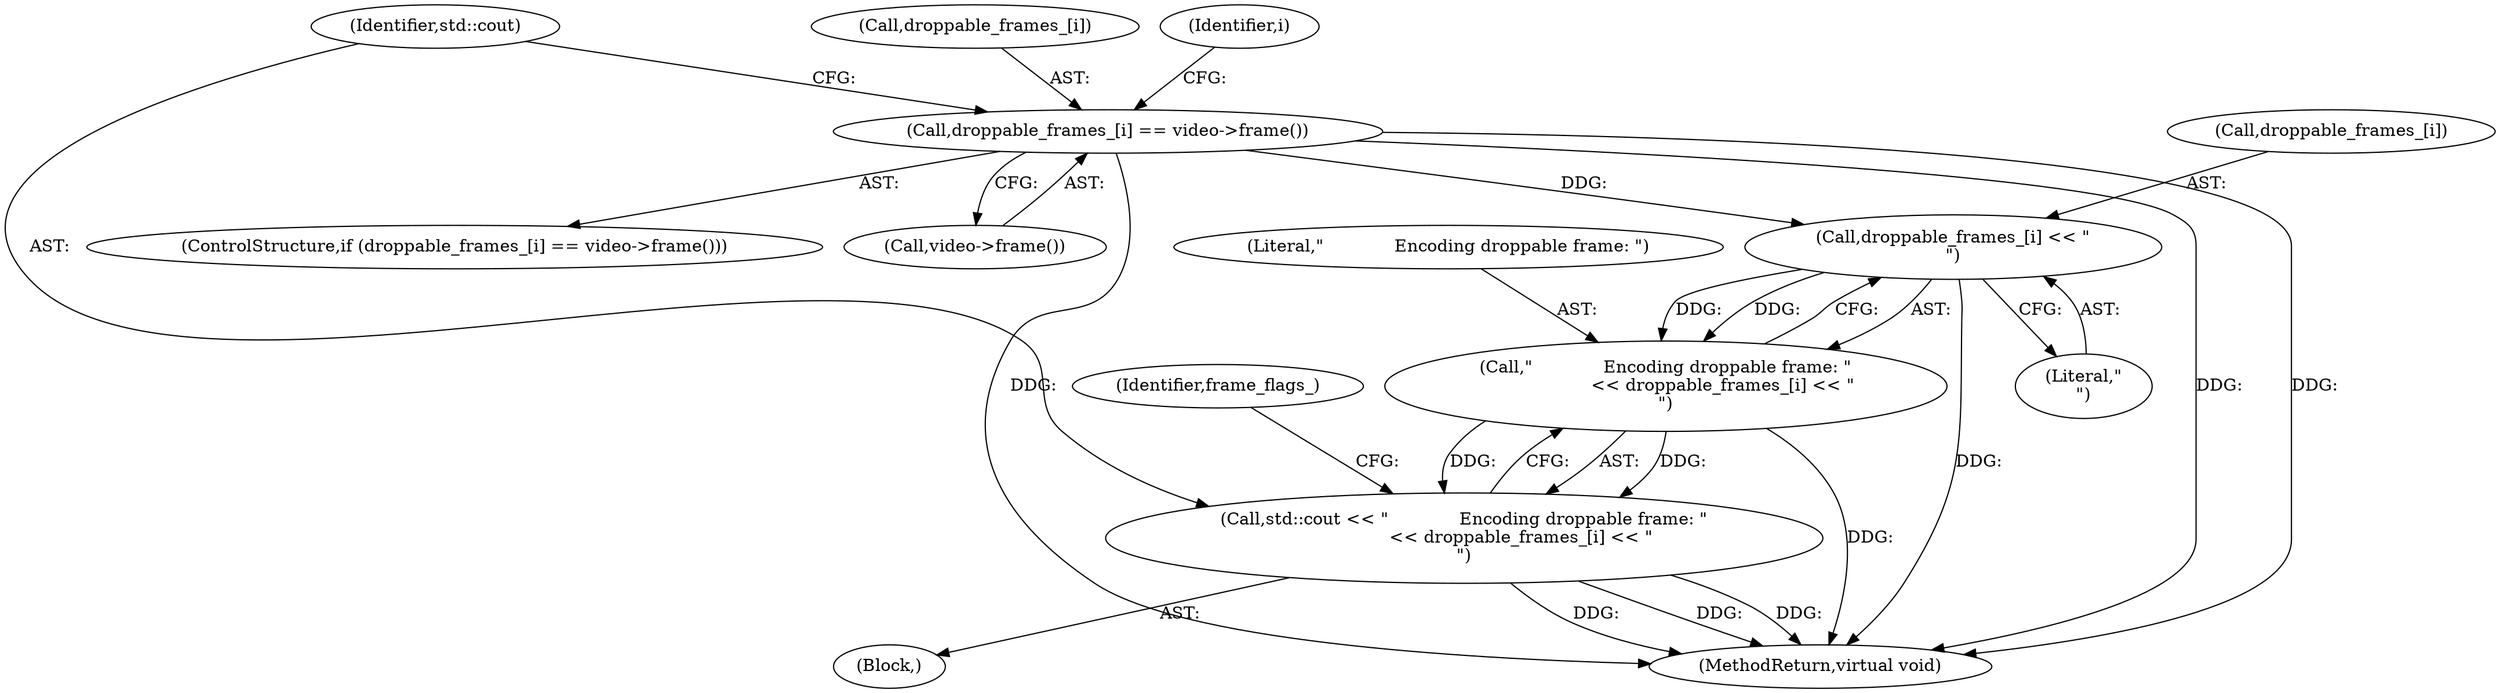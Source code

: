 digraph "1_Android_5a9753fca56f0eeb9f61e342b2fccffc364f9426_67@array" {
"1000140" [label="(Call,droppable_frames_[i] == video->frame())"];
"1000150" [label="(Call,droppable_frames_[i] << \"\n\")"];
"1000148" [label="(Call,\"             Encoding droppable frame: \"\n                     << droppable_frames_[i] << \"\n\")"];
"1000146" [label="(Call,std::cout << \"             Encoding droppable frame: \"\n                     << droppable_frames_[i] << \"\n\")"];
"1000148" [label="(Call,\"             Encoding droppable frame: \"\n                     << droppable_frames_[i] << \"\n\")"];
"1000154" [label="(Literal,\"\n\")"];
"1000141" [label="(Call,droppable_frames_[i])"];
"1000150" [label="(Call,droppable_frames_[i] << \"\n\")"];
"1000146" [label="(Call,std::cout << \"             Encoding droppable frame: \"\n                     << droppable_frames_[i] << \"\n\")"];
"1000151" [label="(Call,droppable_frames_[i])"];
"1000149" [label="(Literal,\"             Encoding droppable frame: \")"];
"1000145" [label="(Block,)"];
"1000140" [label="(Call,droppable_frames_[i] == video->frame())"];
"1000147" [label="(Identifier,std::cout)"];
"1000156" [label="(Identifier,frame_flags_)"];
"1000163" [label="(MethodReturn,virtual void)"];
"1000139" [label="(ControlStructure,if (droppable_frames_[i] == video->frame()))"];
"1000137" [label="(Identifier,i)"];
"1000144" [label="(Call,video->frame())"];
"1000140" -> "1000139"  [label="AST: "];
"1000140" -> "1000144"  [label="CFG: "];
"1000141" -> "1000140"  [label="AST: "];
"1000144" -> "1000140"  [label="AST: "];
"1000147" -> "1000140"  [label="CFG: "];
"1000137" -> "1000140"  [label="CFG: "];
"1000140" -> "1000163"  [label="DDG: "];
"1000140" -> "1000163"  [label="DDG: "];
"1000140" -> "1000163"  [label="DDG: "];
"1000140" -> "1000150"  [label="DDG: "];
"1000150" -> "1000148"  [label="AST: "];
"1000150" -> "1000154"  [label="CFG: "];
"1000151" -> "1000150"  [label="AST: "];
"1000154" -> "1000150"  [label="AST: "];
"1000148" -> "1000150"  [label="CFG: "];
"1000150" -> "1000163"  [label="DDG: "];
"1000150" -> "1000148"  [label="DDG: "];
"1000150" -> "1000148"  [label="DDG: "];
"1000148" -> "1000146"  [label="AST: "];
"1000149" -> "1000148"  [label="AST: "];
"1000146" -> "1000148"  [label="CFG: "];
"1000148" -> "1000163"  [label="DDG: "];
"1000148" -> "1000146"  [label="DDG: "];
"1000148" -> "1000146"  [label="DDG: "];
"1000146" -> "1000145"  [label="AST: "];
"1000147" -> "1000146"  [label="AST: "];
"1000156" -> "1000146"  [label="CFG: "];
"1000146" -> "1000163"  [label="DDG: "];
"1000146" -> "1000163"  [label="DDG: "];
"1000146" -> "1000163"  [label="DDG: "];
}
